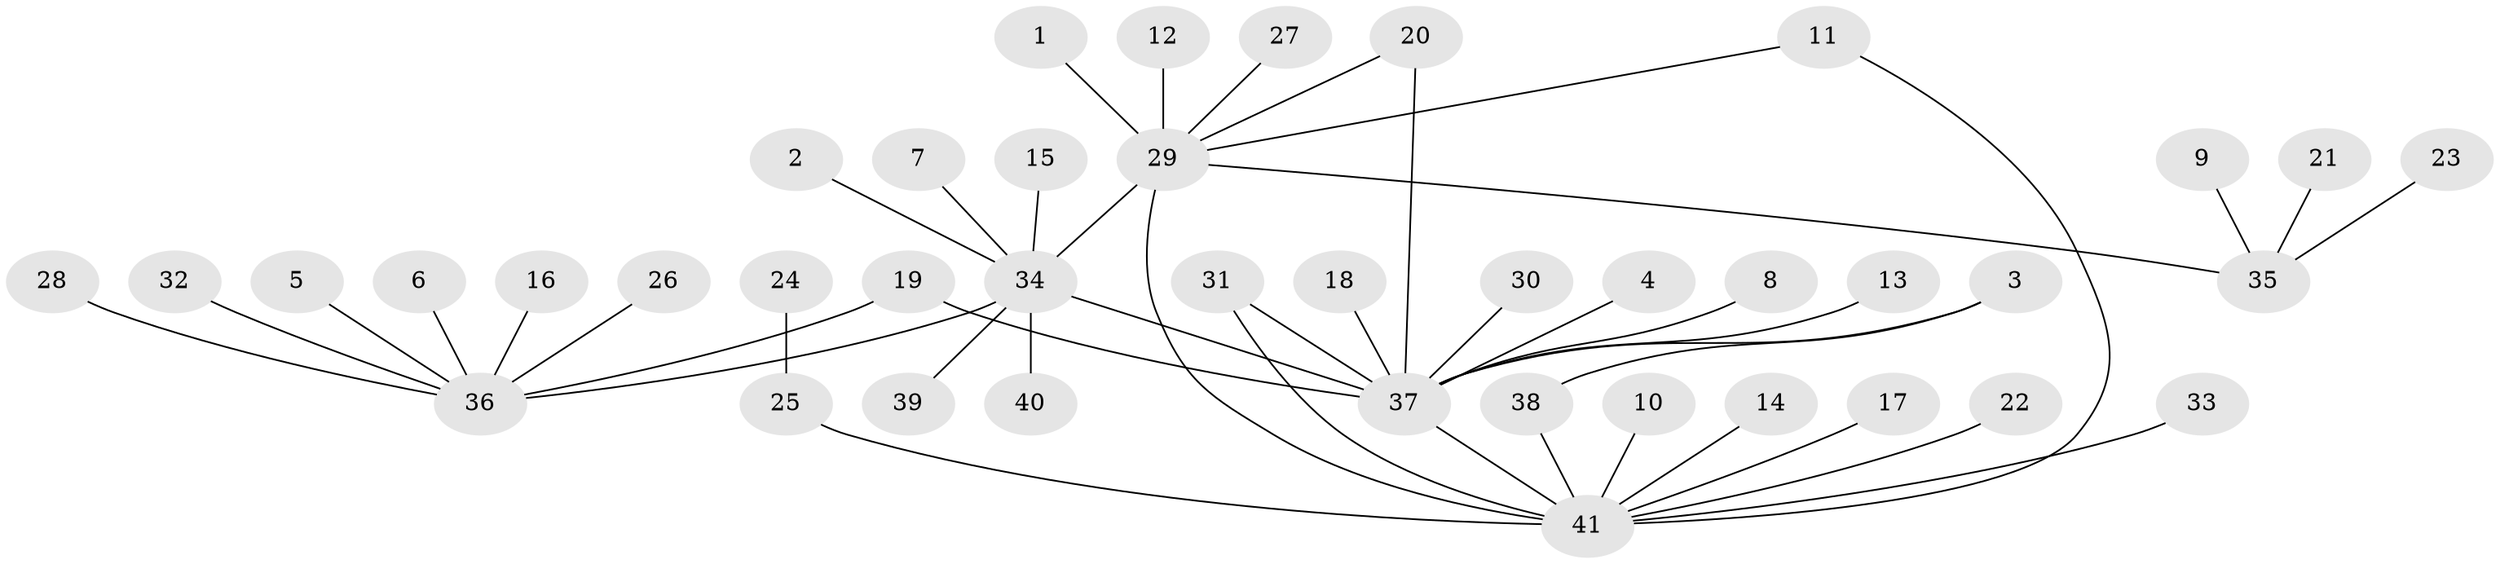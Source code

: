 // original degree distribution, {14: 0.012195121951219513, 8: 0.012195121951219513, 12: 0.012195121951219513, 2: 0.24390243902439024, 13: 0.012195121951219513, 4: 0.024390243902439025, 1: 0.5609756097560976, 3: 0.08536585365853659, 7: 0.012195121951219513, 10: 0.012195121951219513, 5: 0.012195121951219513}
// Generated by graph-tools (version 1.1) at 2025/49/03/09/25 03:49:48]
// undirected, 41 vertices, 46 edges
graph export_dot {
graph [start="1"]
  node [color=gray90,style=filled];
  1;
  2;
  3;
  4;
  5;
  6;
  7;
  8;
  9;
  10;
  11;
  12;
  13;
  14;
  15;
  16;
  17;
  18;
  19;
  20;
  21;
  22;
  23;
  24;
  25;
  26;
  27;
  28;
  29;
  30;
  31;
  32;
  33;
  34;
  35;
  36;
  37;
  38;
  39;
  40;
  41;
  1 -- 29 [weight=1.0];
  2 -- 34 [weight=1.0];
  3 -- 37 [weight=1.0];
  3 -- 38 [weight=1.0];
  4 -- 37 [weight=1.0];
  5 -- 36 [weight=1.0];
  6 -- 36 [weight=1.0];
  7 -- 34 [weight=1.0];
  8 -- 37 [weight=1.0];
  9 -- 35 [weight=1.0];
  10 -- 41 [weight=1.0];
  11 -- 29 [weight=1.0];
  11 -- 41 [weight=1.0];
  12 -- 29 [weight=1.0];
  13 -- 37 [weight=1.0];
  14 -- 41 [weight=1.0];
  15 -- 34 [weight=1.0];
  16 -- 36 [weight=1.0];
  17 -- 41 [weight=1.0];
  18 -- 37 [weight=1.0];
  19 -- 36 [weight=1.0];
  19 -- 37 [weight=1.0];
  20 -- 29 [weight=1.0];
  20 -- 37 [weight=1.0];
  21 -- 35 [weight=1.0];
  22 -- 41 [weight=1.0];
  23 -- 35 [weight=1.0];
  24 -- 25 [weight=1.0];
  25 -- 41 [weight=1.0];
  26 -- 36 [weight=1.0];
  27 -- 29 [weight=1.0];
  28 -- 36 [weight=1.0];
  29 -- 34 [weight=2.0];
  29 -- 35 [weight=1.0];
  29 -- 41 [weight=2.0];
  30 -- 37 [weight=1.0];
  31 -- 37 [weight=1.0];
  31 -- 41 [weight=1.0];
  32 -- 36 [weight=1.0];
  33 -- 41 [weight=1.0];
  34 -- 36 [weight=1.0];
  34 -- 37 [weight=1.0];
  34 -- 39 [weight=1.0];
  34 -- 40 [weight=1.0];
  37 -- 41 [weight=1.0];
  38 -- 41 [weight=1.0];
}

